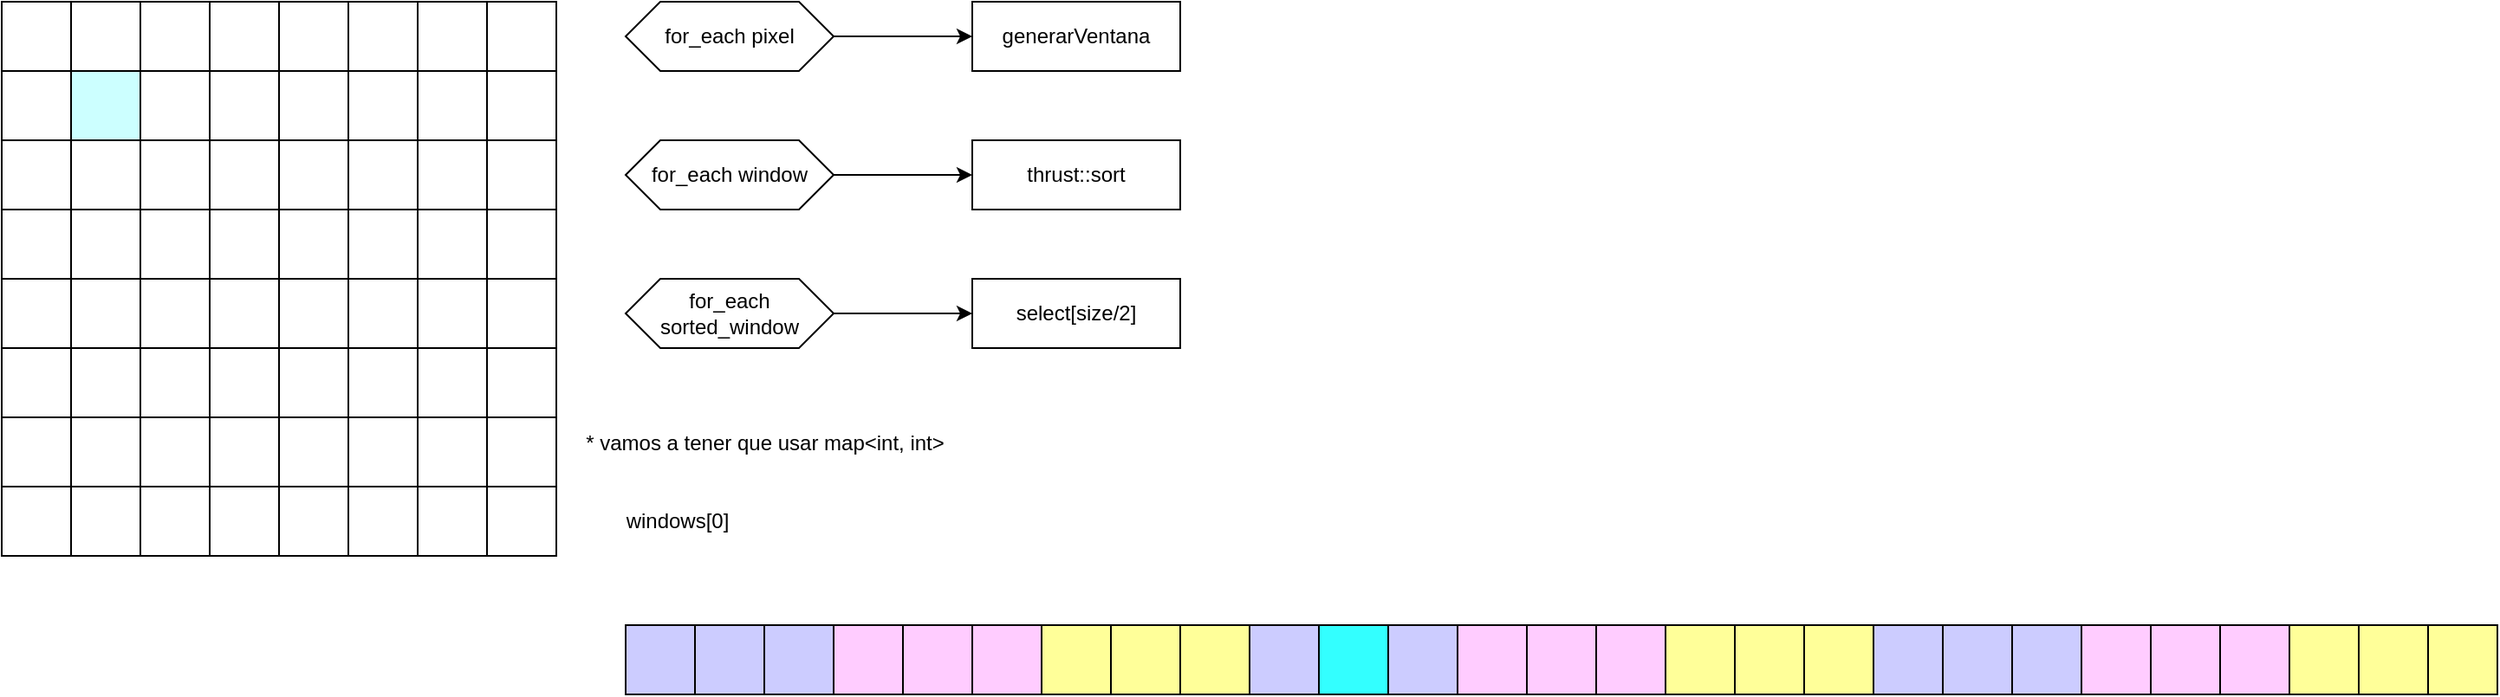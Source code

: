<mxfile version="21.2.8" type="device">
  <diagram name="Página-1" id="uRbMiFAYSsdeTUWQq1cD">
    <mxGraphModel dx="663" dy="328" grid="1" gridSize="10" guides="1" tooltips="1" connect="1" arrows="1" fold="1" page="1" pageScale="1" pageWidth="827" pageHeight="1169" math="0" shadow="0">
      <root>
        <mxCell id="0" />
        <mxCell id="1" parent="0" />
        <mxCell id="7TC7y7ckcx3jl-yfRgyO-1" value="" style="rounded=0;whiteSpace=wrap;html=1;" vertex="1" parent="1">
          <mxGeometry x="40" y="40" width="40" height="40" as="geometry" />
        </mxCell>
        <mxCell id="7TC7y7ckcx3jl-yfRgyO-2" value="" style="rounded=0;whiteSpace=wrap;html=1;" vertex="1" parent="1">
          <mxGeometry x="80" y="40" width="40" height="40" as="geometry" />
        </mxCell>
        <mxCell id="7TC7y7ckcx3jl-yfRgyO-3" value="" style="rounded=0;whiteSpace=wrap;html=1;" vertex="1" parent="1">
          <mxGeometry x="120" y="40" width="40" height="40" as="geometry" />
        </mxCell>
        <mxCell id="7TC7y7ckcx3jl-yfRgyO-4" value="" style="rounded=0;whiteSpace=wrap;html=1;" vertex="1" parent="1">
          <mxGeometry x="160" y="40" width="40" height="40" as="geometry" />
        </mxCell>
        <mxCell id="7TC7y7ckcx3jl-yfRgyO-5" value="" style="rounded=0;whiteSpace=wrap;html=1;" vertex="1" parent="1">
          <mxGeometry x="200" y="40" width="40" height="40" as="geometry" />
        </mxCell>
        <mxCell id="7TC7y7ckcx3jl-yfRgyO-6" value="" style="rounded=0;whiteSpace=wrap;html=1;" vertex="1" parent="1">
          <mxGeometry x="240" y="40" width="40" height="40" as="geometry" />
        </mxCell>
        <mxCell id="7TC7y7ckcx3jl-yfRgyO-7" value="" style="rounded=0;whiteSpace=wrap;html=1;" vertex="1" parent="1">
          <mxGeometry x="280" y="40" width="40" height="40" as="geometry" />
        </mxCell>
        <mxCell id="7TC7y7ckcx3jl-yfRgyO-8" value="" style="rounded=0;whiteSpace=wrap;html=1;" vertex="1" parent="1">
          <mxGeometry x="320" y="40" width="40" height="40" as="geometry" />
        </mxCell>
        <mxCell id="7TC7y7ckcx3jl-yfRgyO-9" value="" style="rounded=0;whiteSpace=wrap;html=1;" vertex="1" parent="1">
          <mxGeometry x="40" y="80" width="40" height="40" as="geometry" />
        </mxCell>
        <mxCell id="7TC7y7ckcx3jl-yfRgyO-10" value="" style="rounded=0;whiteSpace=wrap;html=1;fillColor=#CCFFFF;" vertex="1" parent="1">
          <mxGeometry x="80" y="80" width="40" height="40" as="geometry" />
        </mxCell>
        <mxCell id="7TC7y7ckcx3jl-yfRgyO-11" value="" style="rounded=0;whiteSpace=wrap;html=1;" vertex="1" parent="1">
          <mxGeometry x="120" y="80" width="40" height="40" as="geometry" />
        </mxCell>
        <mxCell id="7TC7y7ckcx3jl-yfRgyO-12" value="" style="rounded=0;whiteSpace=wrap;html=1;" vertex="1" parent="1">
          <mxGeometry x="160" y="80" width="40" height="40" as="geometry" />
        </mxCell>
        <mxCell id="7TC7y7ckcx3jl-yfRgyO-13" value="" style="rounded=0;whiteSpace=wrap;html=1;" vertex="1" parent="1">
          <mxGeometry x="200" y="80" width="40" height="40" as="geometry" />
        </mxCell>
        <mxCell id="7TC7y7ckcx3jl-yfRgyO-14" value="" style="rounded=0;whiteSpace=wrap;html=1;" vertex="1" parent="1">
          <mxGeometry x="240" y="80" width="40" height="40" as="geometry" />
        </mxCell>
        <mxCell id="7TC7y7ckcx3jl-yfRgyO-15" value="" style="rounded=0;whiteSpace=wrap;html=1;" vertex="1" parent="1">
          <mxGeometry x="280" y="80" width="40" height="40" as="geometry" />
        </mxCell>
        <mxCell id="7TC7y7ckcx3jl-yfRgyO-16" value="" style="rounded=0;whiteSpace=wrap;html=1;" vertex="1" parent="1">
          <mxGeometry x="320" y="80" width="40" height="40" as="geometry" />
        </mxCell>
        <mxCell id="7TC7y7ckcx3jl-yfRgyO-17" value="" style="rounded=0;whiteSpace=wrap;html=1;" vertex="1" parent="1">
          <mxGeometry x="40" y="120" width="40" height="40" as="geometry" />
        </mxCell>
        <mxCell id="7TC7y7ckcx3jl-yfRgyO-18" value="" style="rounded=0;whiteSpace=wrap;html=1;" vertex="1" parent="1">
          <mxGeometry x="80" y="120" width="40" height="40" as="geometry" />
        </mxCell>
        <mxCell id="7TC7y7ckcx3jl-yfRgyO-19" value="" style="rounded=0;whiteSpace=wrap;html=1;" vertex="1" parent="1">
          <mxGeometry x="120" y="120" width="40" height="40" as="geometry" />
        </mxCell>
        <mxCell id="7TC7y7ckcx3jl-yfRgyO-20" value="" style="rounded=0;whiteSpace=wrap;html=1;" vertex="1" parent="1">
          <mxGeometry x="160" y="120" width="40" height="40" as="geometry" />
        </mxCell>
        <mxCell id="7TC7y7ckcx3jl-yfRgyO-21" value="" style="rounded=0;whiteSpace=wrap;html=1;" vertex="1" parent="1">
          <mxGeometry x="200" y="120" width="40" height="40" as="geometry" />
        </mxCell>
        <mxCell id="7TC7y7ckcx3jl-yfRgyO-22" value="" style="rounded=0;whiteSpace=wrap;html=1;" vertex="1" parent="1">
          <mxGeometry x="240" y="120" width="40" height="40" as="geometry" />
        </mxCell>
        <mxCell id="7TC7y7ckcx3jl-yfRgyO-23" value="" style="rounded=0;whiteSpace=wrap;html=1;" vertex="1" parent="1">
          <mxGeometry x="280" y="120" width="40" height="40" as="geometry" />
        </mxCell>
        <mxCell id="7TC7y7ckcx3jl-yfRgyO-24" value="" style="rounded=0;whiteSpace=wrap;html=1;" vertex="1" parent="1">
          <mxGeometry x="320" y="120" width="40" height="40" as="geometry" />
        </mxCell>
        <mxCell id="7TC7y7ckcx3jl-yfRgyO-25" value="" style="rounded=0;whiteSpace=wrap;html=1;" vertex="1" parent="1">
          <mxGeometry x="40" y="160" width="40" height="40" as="geometry" />
        </mxCell>
        <mxCell id="7TC7y7ckcx3jl-yfRgyO-26" value="" style="rounded=0;whiteSpace=wrap;html=1;" vertex="1" parent="1">
          <mxGeometry x="80" y="160" width="40" height="40" as="geometry" />
        </mxCell>
        <mxCell id="7TC7y7ckcx3jl-yfRgyO-27" value="" style="rounded=0;whiteSpace=wrap;html=1;" vertex="1" parent="1">
          <mxGeometry x="120" y="160" width="40" height="40" as="geometry" />
        </mxCell>
        <mxCell id="7TC7y7ckcx3jl-yfRgyO-28" value="" style="rounded=0;whiteSpace=wrap;html=1;" vertex="1" parent="1">
          <mxGeometry x="160" y="160" width="40" height="40" as="geometry" />
        </mxCell>
        <mxCell id="7TC7y7ckcx3jl-yfRgyO-29" value="" style="rounded=0;whiteSpace=wrap;html=1;" vertex="1" parent="1">
          <mxGeometry x="200" y="160" width="40" height="40" as="geometry" />
        </mxCell>
        <mxCell id="7TC7y7ckcx3jl-yfRgyO-30" value="" style="rounded=0;whiteSpace=wrap;html=1;" vertex="1" parent="1">
          <mxGeometry x="240" y="160" width="40" height="40" as="geometry" />
        </mxCell>
        <mxCell id="7TC7y7ckcx3jl-yfRgyO-31" value="" style="rounded=0;whiteSpace=wrap;html=1;" vertex="1" parent="1">
          <mxGeometry x="280" y="160" width="40" height="40" as="geometry" />
        </mxCell>
        <mxCell id="7TC7y7ckcx3jl-yfRgyO-32" value="" style="rounded=0;whiteSpace=wrap;html=1;" vertex="1" parent="1">
          <mxGeometry x="320" y="160" width="40" height="40" as="geometry" />
        </mxCell>
        <mxCell id="7TC7y7ckcx3jl-yfRgyO-33" value="" style="rounded=0;whiteSpace=wrap;html=1;" vertex="1" parent="1">
          <mxGeometry x="40" y="200" width="40" height="40" as="geometry" />
        </mxCell>
        <mxCell id="7TC7y7ckcx3jl-yfRgyO-34" value="" style="rounded=0;whiteSpace=wrap;html=1;" vertex="1" parent="1">
          <mxGeometry x="80" y="200" width="40" height="40" as="geometry" />
        </mxCell>
        <mxCell id="7TC7y7ckcx3jl-yfRgyO-35" value="" style="rounded=0;whiteSpace=wrap;html=1;" vertex="1" parent="1">
          <mxGeometry x="120" y="200" width="40" height="40" as="geometry" />
        </mxCell>
        <mxCell id="7TC7y7ckcx3jl-yfRgyO-36" value="" style="rounded=0;whiteSpace=wrap;html=1;" vertex="1" parent="1">
          <mxGeometry x="160" y="200" width="40" height="40" as="geometry" />
        </mxCell>
        <mxCell id="7TC7y7ckcx3jl-yfRgyO-37" value="" style="rounded=0;whiteSpace=wrap;html=1;" vertex="1" parent="1">
          <mxGeometry x="200" y="200" width="40" height="40" as="geometry" />
        </mxCell>
        <mxCell id="7TC7y7ckcx3jl-yfRgyO-38" value="" style="rounded=0;whiteSpace=wrap;html=1;" vertex="1" parent="1">
          <mxGeometry x="240" y="200" width="40" height="40" as="geometry" />
        </mxCell>
        <mxCell id="7TC7y7ckcx3jl-yfRgyO-39" value="" style="rounded=0;whiteSpace=wrap;html=1;" vertex="1" parent="1">
          <mxGeometry x="280" y="200" width="40" height="40" as="geometry" />
        </mxCell>
        <mxCell id="7TC7y7ckcx3jl-yfRgyO-40" value="" style="rounded=0;whiteSpace=wrap;html=1;" vertex="1" parent="1">
          <mxGeometry x="320" y="200" width="40" height="40" as="geometry" />
        </mxCell>
        <mxCell id="7TC7y7ckcx3jl-yfRgyO-41" value="" style="rounded=0;whiteSpace=wrap;html=1;" vertex="1" parent="1">
          <mxGeometry x="40" y="240" width="40" height="40" as="geometry" />
        </mxCell>
        <mxCell id="7TC7y7ckcx3jl-yfRgyO-42" value="" style="rounded=0;whiteSpace=wrap;html=1;" vertex="1" parent="1">
          <mxGeometry x="80" y="240" width="40" height="40" as="geometry" />
        </mxCell>
        <mxCell id="7TC7y7ckcx3jl-yfRgyO-43" value="" style="rounded=0;whiteSpace=wrap;html=1;" vertex="1" parent="1">
          <mxGeometry x="120" y="240" width="40" height="40" as="geometry" />
        </mxCell>
        <mxCell id="7TC7y7ckcx3jl-yfRgyO-44" value="" style="rounded=0;whiteSpace=wrap;html=1;" vertex="1" parent="1">
          <mxGeometry x="160" y="240" width="40" height="40" as="geometry" />
        </mxCell>
        <mxCell id="7TC7y7ckcx3jl-yfRgyO-45" value="" style="rounded=0;whiteSpace=wrap;html=1;" vertex="1" parent="1">
          <mxGeometry x="200" y="240" width="40" height="40" as="geometry" />
        </mxCell>
        <mxCell id="7TC7y7ckcx3jl-yfRgyO-46" value="" style="rounded=0;whiteSpace=wrap;html=1;" vertex="1" parent="1">
          <mxGeometry x="240" y="240" width="40" height="40" as="geometry" />
        </mxCell>
        <mxCell id="7TC7y7ckcx3jl-yfRgyO-47" value="" style="rounded=0;whiteSpace=wrap;html=1;" vertex="1" parent="1">
          <mxGeometry x="280" y="240" width="40" height="40" as="geometry" />
        </mxCell>
        <mxCell id="7TC7y7ckcx3jl-yfRgyO-48" value="" style="rounded=0;whiteSpace=wrap;html=1;" vertex="1" parent="1">
          <mxGeometry x="320" y="240" width="40" height="40" as="geometry" />
        </mxCell>
        <mxCell id="7TC7y7ckcx3jl-yfRgyO-49" value="" style="rounded=0;whiteSpace=wrap;html=1;" vertex="1" parent="1">
          <mxGeometry x="40" y="280" width="40" height="40" as="geometry" />
        </mxCell>
        <mxCell id="7TC7y7ckcx3jl-yfRgyO-50" value="" style="rounded=0;whiteSpace=wrap;html=1;" vertex="1" parent="1">
          <mxGeometry x="80" y="280" width="40" height="40" as="geometry" />
        </mxCell>
        <mxCell id="7TC7y7ckcx3jl-yfRgyO-51" value="" style="rounded=0;whiteSpace=wrap;html=1;" vertex="1" parent="1">
          <mxGeometry x="120" y="280" width="40" height="40" as="geometry" />
        </mxCell>
        <mxCell id="7TC7y7ckcx3jl-yfRgyO-52" value="" style="rounded=0;whiteSpace=wrap;html=1;" vertex="1" parent="1">
          <mxGeometry x="160" y="280" width="40" height="40" as="geometry" />
        </mxCell>
        <mxCell id="7TC7y7ckcx3jl-yfRgyO-53" value="" style="rounded=0;whiteSpace=wrap;html=1;" vertex="1" parent="1">
          <mxGeometry x="200" y="280" width="40" height="40" as="geometry" />
        </mxCell>
        <mxCell id="7TC7y7ckcx3jl-yfRgyO-54" value="" style="rounded=0;whiteSpace=wrap;html=1;" vertex="1" parent="1">
          <mxGeometry x="240" y="280" width="40" height="40" as="geometry" />
        </mxCell>
        <mxCell id="7TC7y7ckcx3jl-yfRgyO-55" value="" style="rounded=0;whiteSpace=wrap;html=1;" vertex="1" parent="1">
          <mxGeometry x="280" y="280" width="40" height="40" as="geometry" />
        </mxCell>
        <mxCell id="7TC7y7ckcx3jl-yfRgyO-56" value="" style="rounded=0;whiteSpace=wrap;html=1;" vertex="1" parent="1">
          <mxGeometry x="320" y="280" width="40" height="40" as="geometry" />
        </mxCell>
        <mxCell id="7TC7y7ckcx3jl-yfRgyO-57" value="" style="rounded=0;whiteSpace=wrap;html=1;" vertex="1" parent="1">
          <mxGeometry x="40" y="320" width="40" height="40" as="geometry" />
        </mxCell>
        <mxCell id="7TC7y7ckcx3jl-yfRgyO-58" value="" style="rounded=0;whiteSpace=wrap;html=1;" vertex="1" parent="1">
          <mxGeometry x="80" y="320" width="40" height="40" as="geometry" />
        </mxCell>
        <mxCell id="7TC7y7ckcx3jl-yfRgyO-59" value="" style="rounded=0;whiteSpace=wrap;html=1;" vertex="1" parent="1">
          <mxGeometry x="120" y="320" width="40" height="40" as="geometry" />
        </mxCell>
        <mxCell id="7TC7y7ckcx3jl-yfRgyO-60" value="" style="rounded=0;whiteSpace=wrap;html=1;" vertex="1" parent="1">
          <mxGeometry x="160" y="320" width="40" height="40" as="geometry" />
        </mxCell>
        <mxCell id="7TC7y7ckcx3jl-yfRgyO-61" value="" style="rounded=0;whiteSpace=wrap;html=1;" vertex="1" parent="1">
          <mxGeometry x="200" y="320" width="40" height="40" as="geometry" />
        </mxCell>
        <mxCell id="7TC7y7ckcx3jl-yfRgyO-62" value="" style="rounded=0;whiteSpace=wrap;html=1;" vertex="1" parent="1">
          <mxGeometry x="240" y="320" width="40" height="40" as="geometry" />
        </mxCell>
        <mxCell id="7TC7y7ckcx3jl-yfRgyO-63" value="" style="rounded=0;whiteSpace=wrap;html=1;" vertex="1" parent="1">
          <mxGeometry x="280" y="320" width="40" height="40" as="geometry" />
        </mxCell>
        <mxCell id="7TC7y7ckcx3jl-yfRgyO-64" value="" style="rounded=0;whiteSpace=wrap;html=1;" vertex="1" parent="1">
          <mxGeometry x="320" y="320" width="40" height="40" as="geometry" />
        </mxCell>
        <mxCell id="7TC7y7ckcx3jl-yfRgyO-79" style="edgeStyle=orthogonalEdgeStyle;rounded=0;orthogonalLoop=1;jettySize=auto;html=1;entryX=0;entryY=0.5;entryDx=0;entryDy=0;" edge="1" parent="1" source="7TC7y7ckcx3jl-yfRgyO-77">
          <mxGeometry relative="1" as="geometry">
            <mxPoint x="600" y="60" as="targetPoint" />
          </mxGeometry>
        </mxCell>
        <mxCell id="7TC7y7ckcx3jl-yfRgyO-77" value="for_each pixel" style="shape=hexagon;perimeter=hexagonPerimeter2;whiteSpace=wrap;html=1;fixedSize=1;" vertex="1" parent="1">
          <mxGeometry x="400" y="40" width="120" height="40" as="geometry" />
        </mxCell>
        <mxCell id="7TC7y7ckcx3jl-yfRgyO-81" value="generarVentana" style="rounded=0;whiteSpace=wrap;html=1;" vertex="1" parent="1">
          <mxGeometry x="600" y="40" width="120" height="40" as="geometry" />
        </mxCell>
        <mxCell id="7TC7y7ckcx3jl-yfRgyO-83" style="edgeStyle=orthogonalEdgeStyle;rounded=0;orthogonalLoop=1;jettySize=auto;html=1;entryX=0;entryY=0.5;entryDx=0;entryDy=0;" edge="1" parent="1" source="7TC7y7ckcx3jl-yfRgyO-84">
          <mxGeometry relative="1" as="geometry">
            <mxPoint x="600" y="140" as="targetPoint" />
          </mxGeometry>
        </mxCell>
        <mxCell id="7TC7y7ckcx3jl-yfRgyO-84" value="for_each window" style="shape=hexagon;perimeter=hexagonPerimeter2;whiteSpace=wrap;html=1;fixedSize=1;" vertex="1" parent="1">
          <mxGeometry x="400" y="120" width="120" height="40" as="geometry" />
        </mxCell>
        <mxCell id="7TC7y7ckcx3jl-yfRgyO-85" value="thrust::sort" style="rounded=0;whiteSpace=wrap;html=1;" vertex="1" parent="1">
          <mxGeometry x="600" y="120" width="120" height="40" as="geometry" />
        </mxCell>
        <mxCell id="7TC7y7ckcx3jl-yfRgyO-86" style="edgeStyle=orthogonalEdgeStyle;rounded=0;orthogonalLoop=1;jettySize=auto;html=1;entryX=0;entryY=0.5;entryDx=0;entryDy=0;" edge="1" parent="1" source="7TC7y7ckcx3jl-yfRgyO-87">
          <mxGeometry relative="1" as="geometry">
            <mxPoint x="600" y="220" as="targetPoint" />
          </mxGeometry>
        </mxCell>
        <mxCell id="7TC7y7ckcx3jl-yfRgyO-87" value="for_each sorted_window" style="shape=hexagon;perimeter=hexagonPerimeter2;whiteSpace=wrap;html=1;fixedSize=1;" vertex="1" parent="1">
          <mxGeometry x="400" y="200" width="120" height="40" as="geometry" />
        </mxCell>
        <mxCell id="7TC7y7ckcx3jl-yfRgyO-88" value="select[size/2]" style="rounded=0;whiteSpace=wrap;html=1;" vertex="1" parent="1">
          <mxGeometry x="600" y="200" width="120" height="40" as="geometry" />
        </mxCell>
        <mxCell id="7TC7y7ckcx3jl-yfRgyO-89" value="* vamos a tener que usar map&amp;lt;int, int&amp;gt;" style="text;html=1;align=center;verticalAlign=middle;resizable=0;points=[];autosize=1;strokeColor=none;fillColor=none;" vertex="1" parent="1">
          <mxGeometry x="365" y="280" width="230" height="30" as="geometry" />
        </mxCell>
        <mxCell id="7TC7y7ckcx3jl-yfRgyO-90" value="windows[0]" style="text;html=1;strokeColor=none;fillColor=none;align=center;verticalAlign=middle;whiteSpace=wrap;rounded=0;" vertex="1" parent="1">
          <mxGeometry x="400" y="320" width="60" height="40" as="geometry" />
        </mxCell>
        <mxCell id="7TC7y7ckcx3jl-yfRgyO-92" value="" style="rounded=0;whiteSpace=wrap;html=1;fillColor=#CCCCFF;" vertex="1" parent="1">
          <mxGeometry x="400" y="400" width="40" height="40" as="geometry" />
        </mxCell>
        <mxCell id="7TC7y7ckcx3jl-yfRgyO-96" value="" style="rounded=0;whiteSpace=wrap;html=1;fillColor=#CCCCFF;" vertex="1" parent="1">
          <mxGeometry x="440" y="400" width="40" height="40" as="geometry" />
        </mxCell>
        <mxCell id="7TC7y7ckcx3jl-yfRgyO-97" value="" style="rounded=0;whiteSpace=wrap;html=1;fillColor=#CCCCFF;" vertex="1" parent="1">
          <mxGeometry x="480" y="400" width="40" height="40" as="geometry" />
        </mxCell>
        <mxCell id="7TC7y7ckcx3jl-yfRgyO-105" value="" style="rounded=0;whiteSpace=wrap;html=1;fillColor=#FFCCFF;" vertex="1" parent="1">
          <mxGeometry x="520" y="400" width="40" height="40" as="geometry" />
        </mxCell>
        <mxCell id="7TC7y7ckcx3jl-yfRgyO-106" value="" style="rounded=0;whiteSpace=wrap;html=1;fillColor=#FFCCFF;" vertex="1" parent="1">
          <mxGeometry x="560" y="400" width="40" height="40" as="geometry" />
        </mxCell>
        <mxCell id="7TC7y7ckcx3jl-yfRgyO-107" value="" style="rounded=0;whiteSpace=wrap;html=1;fillColor=#FFCCFF;" vertex="1" parent="1">
          <mxGeometry x="600" y="400" width="40" height="40" as="geometry" />
        </mxCell>
        <mxCell id="7TC7y7ckcx3jl-yfRgyO-108" value="" style="rounded=0;whiteSpace=wrap;html=1;fillColor=#FFFF99;" vertex="1" parent="1">
          <mxGeometry x="640" y="400" width="40" height="40" as="geometry" />
        </mxCell>
        <mxCell id="7TC7y7ckcx3jl-yfRgyO-109" value="" style="rounded=0;whiteSpace=wrap;html=1;fillColor=#FFFF99;" vertex="1" parent="1">
          <mxGeometry x="680" y="400" width="40" height="40" as="geometry" />
        </mxCell>
        <mxCell id="7TC7y7ckcx3jl-yfRgyO-110" value="" style="rounded=0;whiteSpace=wrap;html=1;fillColor=#FFFF99;" vertex="1" parent="1">
          <mxGeometry x="720" y="400" width="40" height="40" as="geometry" />
        </mxCell>
        <mxCell id="7TC7y7ckcx3jl-yfRgyO-125" value="" style="rounded=0;whiteSpace=wrap;html=1;fillColor=#CCCCFF;" vertex="1" parent="1">
          <mxGeometry x="760" y="400" width="40" height="40" as="geometry" />
        </mxCell>
        <mxCell id="7TC7y7ckcx3jl-yfRgyO-126" value="" style="rounded=0;whiteSpace=wrap;html=1;fillColor=#33FFFF;" vertex="1" parent="1">
          <mxGeometry x="800" y="400" width="40" height="40" as="geometry" />
        </mxCell>
        <mxCell id="7TC7y7ckcx3jl-yfRgyO-127" value="" style="rounded=0;whiteSpace=wrap;html=1;fillColor=#CCCCFF;" vertex="1" parent="1">
          <mxGeometry x="840" y="400" width="40" height="40" as="geometry" />
        </mxCell>
        <mxCell id="7TC7y7ckcx3jl-yfRgyO-128" value="" style="rounded=0;whiteSpace=wrap;html=1;fillColor=#FFCCFF;" vertex="1" parent="1">
          <mxGeometry x="880" y="400" width="40" height="40" as="geometry" />
        </mxCell>
        <mxCell id="7TC7y7ckcx3jl-yfRgyO-129" value="" style="rounded=0;whiteSpace=wrap;html=1;fillColor=#FFCCFF;" vertex="1" parent="1">
          <mxGeometry x="920" y="400" width="40" height="40" as="geometry" />
        </mxCell>
        <mxCell id="7TC7y7ckcx3jl-yfRgyO-130" value="" style="rounded=0;whiteSpace=wrap;html=1;fillColor=#FFCCFF;" vertex="1" parent="1">
          <mxGeometry x="960" y="400" width="40" height="40" as="geometry" />
        </mxCell>
        <mxCell id="7TC7y7ckcx3jl-yfRgyO-131" value="" style="rounded=0;whiteSpace=wrap;html=1;fillColor=#FFFF99;" vertex="1" parent="1">
          <mxGeometry x="1000" y="400" width="40" height="40" as="geometry" />
        </mxCell>
        <mxCell id="7TC7y7ckcx3jl-yfRgyO-132" value="" style="rounded=0;whiteSpace=wrap;html=1;fillColor=#FFFF99;" vertex="1" parent="1">
          <mxGeometry x="1040" y="400" width="40" height="40" as="geometry" />
        </mxCell>
        <mxCell id="7TC7y7ckcx3jl-yfRgyO-133" value="" style="rounded=0;whiteSpace=wrap;html=1;fillColor=#FFFF99;" vertex="1" parent="1">
          <mxGeometry x="1080" y="400" width="40" height="40" as="geometry" />
        </mxCell>
        <mxCell id="7TC7y7ckcx3jl-yfRgyO-134" value="" style="rounded=0;whiteSpace=wrap;html=1;fillColor=#CCCCFF;" vertex="1" parent="1">
          <mxGeometry x="1120" y="400" width="40" height="40" as="geometry" />
        </mxCell>
        <mxCell id="7TC7y7ckcx3jl-yfRgyO-135" value="" style="rounded=0;whiteSpace=wrap;html=1;fillColor=#CCCCFF;" vertex="1" parent="1">
          <mxGeometry x="1160" y="400" width="40" height="40" as="geometry" />
        </mxCell>
        <mxCell id="7TC7y7ckcx3jl-yfRgyO-136" value="" style="rounded=0;whiteSpace=wrap;html=1;fillColor=#CCCCFF;" vertex="1" parent="1">
          <mxGeometry x="1200" y="400" width="40" height="40" as="geometry" />
        </mxCell>
        <mxCell id="7TC7y7ckcx3jl-yfRgyO-137" value="" style="rounded=0;whiteSpace=wrap;html=1;fillColor=#FFCCFF;" vertex="1" parent="1">
          <mxGeometry x="1240" y="400" width="40" height="40" as="geometry" />
        </mxCell>
        <mxCell id="7TC7y7ckcx3jl-yfRgyO-138" value="" style="rounded=0;whiteSpace=wrap;html=1;fillColor=#FFCCFF;" vertex="1" parent="1">
          <mxGeometry x="1280" y="400" width="40" height="40" as="geometry" />
        </mxCell>
        <mxCell id="7TC7y7ckcx3jl-yfRgyO-139" value="" style="rounded=0;whiteSpace=wrap;html=1;fillColor=#FFCCFF;" vertex="1" parent="1">
          <mxGeometry x="1320" y="400" width="40" height="40" as="geometry" />
        </mxCell>
        <mxCell id="7TC7y7ckcx3jl-yfRgyO-140" value="" style="rounded=0;whiteSpace=wrap;html=1;fillColor=#FFFF99;" vertex="1" parent="1">
          <mxGeometry x="1360" y="400" width="40" height="40" as="geometry" />
        </mxCell>
        <mxCell id="7TC7y7ckcx3jl-yfRgyO-141" value="" style="rounded=0;whiteSpace=wrap;html=1;fillColor=#FFFF99;" vertex="1" parent="1">
          <mxGeometry x="1400" y="400" width="40" height="40" as="geometry" />
        </mxCell>
        <mxCell id="7TC7y7ckcx3jl-yfRgyO-142" value="" style="rounded=0;whiteSpace=wrap;html=1;fillColor=#FFFF99;" vertex="1" parent="1">
          <mxGeometry x="1440" y="400" width="40" height="40" as="geometry" />
        </mxCell>
      </root>
    </mxGraphModel>
  </diagram>
</mxfile>
